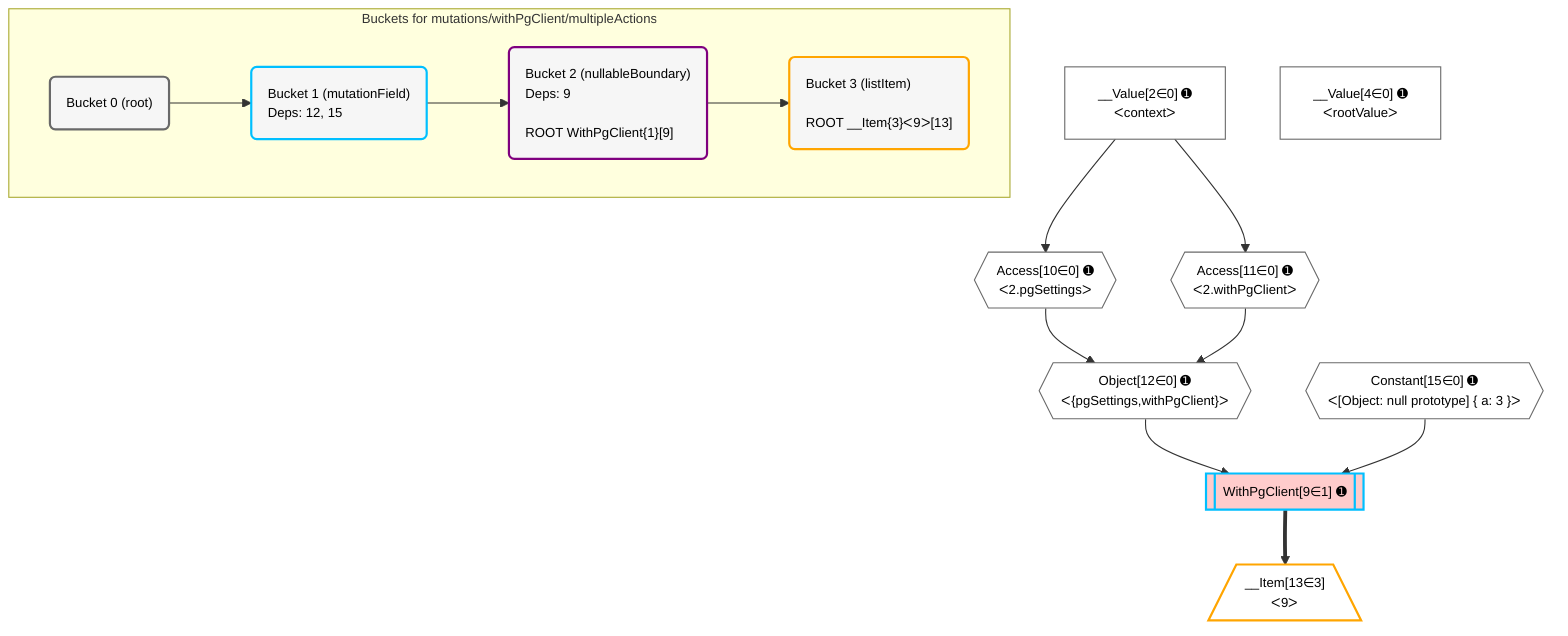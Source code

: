 %%{init: {'themeVariables': { 'fontSize': '12px'}}}%%
graph TD
    classDef path fill:#eee,stroke:#000,color:#000
    classDef plan fill:#fff,stroke-width:1px,color:#000
    classDef itemplan fill:#fff,stroke-width:2px,color:#000
    classDef unbatchedplan fill:#dff,stroke-width:1px,color:#000
    classDef sideeffectplan fill:#fcc,stroke-width:2px,color:#000
    classDef bucket fill:#f6f6f6,color:#000,stroke-width:2px,text-align:left


    %% plan dependencies
    Object12{{"Object[12∈0] ➊<br />ᐸ{pgSettings,withPgClient}ᐳ"}}:::plan
    Access10{{"Access[10∈0] ➊<br />ᐸ2.pgSettingsᐳ"}}:::plan
    Access11{{"Access[11∈0] ➊<br />ᐸ2.withPgClientᐳ"}}:::plan
    Access10 & Access11 --> Object12
    __Value2["__Value[2∈0] ➊<br />ᐸcontextᐳ"]:::plan
    __Value2 --> Access10
    __Value2 --> Access11
    __Value4["__Value[4∈0] ➊<br />ᐸrootValueᐳ"]:::plan
    Constant15{{"Constant[15∈0] ➊<br />ᐸ[Object: null prototype] { a: 3 }ᐳ"}}:::plan
    WithPgClient9[["WithPgClient[9∈1] ➊"]]:::sideeffectplan
    Object12 & Constant15 --> WithPgClient9
    __Item13[/"__Item[13∈3]<br />ᐸ9ᐳ"\]:::itemplan
    WithPgClient9 ==> __Item13

    %% define steps

    subgraph "Buckets for mutations/withPgClient/multipleActions"
    Bucket0("Bucket 0 (root)"):::bucket
    classDef bucket0 stroke:#696969
    class Bucket0,__Value2,__Value4,Access10,Access11,Object12,Constant15 bucket0
    Bucket1("Bucket 1 (mutationField)<br />Deps: 12, 15"):::bucket
    classDef bucket1 stroke:#00bfff
    class Bucket1,WithPgClient9 bucket1
    Bucket2("Bucket 2 (nullableBoundary)<br />Deps: 9<br /><br />ROOT WithPgClient{1}[9]"):::bucket
    classDef bucket2 stroke:#7f007f
    class Bucket2 bucket2
    Bucket3("Bucket 3 (listItem)<br /><br />ROOT __Item{3}ᐸ9ᐳ[13]"):::bucket
    classDef bucket3 stroke:#ffa500
    class Bucket3,__Item13 bucket3
    Bucket0 --> Bucket1
    Bucket1 --> Bucket2
    Bucket2 --> Bucket3
    end